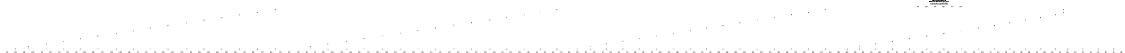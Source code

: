 # Network structure generated by ABC

digraph network {
size = "7.5,10";
center = true;
edge [dir = back];

{
  node [shape = plaintext];
  edge [style = invis];
  LevelTitle1 [label=""];
  LevelTitle2 [label=""];
  Level17 [label = ""];
  Level16 [label = ""];
  Level15 [label = ""];
  Level14 [label = ""];
  Level13 [label = ""];
  Level12 [label = ""];
  Level11 [label = ""];
  Level10 [label = ""];
  Level9 [label = ""];
  Level8 [label = ""];
  Level7 [label = ""];
  Level6 [label = ""];
  Level5 [label = ""];
  Level4 [label = ""];
  Level3 [label = ""];
  Level2 [label = ""];
  Level1 [label = ""];
  Level0 [label = ""];
  LevelTitle1 ->  LevelTitle2 ->  Level17 ->  Level16 ->  Level15 ->  Level14 ->  Level13 ->  Level12 ->  Level11 ->  Level10 ->  Level9 ->  Level8 ->  Level7 ->  Level6 ->  Level5 ->  Level4 ->  Level3 ->  Level2 ->  Level1 ->  Level0;
}

{
  rank = same;
  LevelTitle1;
  title1 [shape=plaintext,
          fontsize=20,
          fontname = "Times-Roman",
          label="Network structure visualized by ABC\nBenchmark \"top\". Time was Thu Oct  8 20:19:06 2020. "
         ];
}

{
  rank = same;
  LevelTitle2;
  title2 [shape=plaintext,
          fontsize=18,
          fontname = "Times-Roman",
          label="The network contains 126 logic nodes and 0 latches.\n"
         ];
}

{
  rank = same;
  Level17;
  Node133 [label = "pv138_3_", shape = invtriangle, color = coral, fillcolor = coral];
  Node134 [label = "pv138_2_", shape = invtriangle, color = coral, fillcolor = coral];
  Node135 [label = "pv138_1_", shape = invtriangle, color = coral, fillcolor = coral];
  Node136 [label = "pv138_0_", shape = invtriangle, color = coral, fillcolor = coral];
  Node137 [label = "pv134_1_", shape = invtriangle, color = coral, fillcolor = coral];
  Node138 [label = "pv134_0_", shape = invtriangle, color = coral, fillcolor = coral];
}

{
  rank = same;
  Level16;
  Node169 [label = "169\n", shape = ellipse];
  Node200 [label = "200\n", shape = ellipse];
  Node231 [label = "231\n", shape = ellipse];
  Node262 [label = "262\n", shape = ellipse];
}

{
  rank = same;
  Level15;
  Node168 [label = "168\n", shape = ellipse];
  Node199 [label = "199\n", shape = ellipse];
  Node230 [label = "230\n", shape = ellipse];
  Node261 [label = "261\n", shape = ellipse];
}

{
  rank = same;
  Level14;
  Node167 [label = "167\n", shape = ellipse];
  Node198 [label = "198\n", shape = ellipse];
  Node229 [label = "229\n", shape = ellipse];
  Node260 [label = "260\n", shape = ellipse];
}

{
  rank = same;
  Level13;
  Node166 [label = "166\n", shape = ellipse];
  Node197 [label = "197\n", shape = ellipse];
  Node228 [label = "228\n", shape = ellipse];
  Node259 [label = "259\n", shape = ellipse];
}

{
  rank = same;
  Level12;
  Node165 [label = "165\n", shape = ellipse];
  Node196 [label = "196\n", shape = ellipse];
  Node227 [label = "227\n", shape = ellipse];
  Node258 [label = "258\n", shape = ellipse];
}

{
  rank = same;
  Level11;
  Node164 [label = "164\n", shape = ellipse];
  Node195 [label = "195\n", shape = ellipse];
  Node226 [label = "226\n", shape = ellipse];
  Node257 [label = "257\n", shape = ellipse];
}

{
  rank = same;
  Level10;
  Node163 [label = "163\n", shape = ellipse];
  Node194 [label = "194\n", shape = ellipse];
  Node225 [label = "225\n", shape = ellipse];
  Node256 [label = "256\n", shape = ellipse];
}

{
  rank = same;
  Level9;
  Node162 [label = "162\n", shape = ellipse];
  Node193 [label = "193\n", shape = ellipse];
  Node224 [label = "224\n", shape = ellipse];
  Node255 [label = "255\n", shape = ellipse];
}

{
  rank = same;
  Level8;
  Node161 [label = "161\n", shape = ellipse];
  Node192 [label = "192\n", shape = ellipse];
  Node223 [label = "223\n", shape = ellipse];
  Node254 [label = "254\n", shape = ellipse];
}

{
  rank = same;
  Level7;
  Node160 [label = "160\n", shape = ellipse];
  Node191 [label = "191\n", shape = ellipse];
  Node222 [label = "222\n", shape = ellipse];
  Node253 [label = "253\n", shape = ellipse];
}

{
  rank = same;
  Level6;
  Node159 [label = "159\n", shape = ellipse];
  Node190 [label = "190\n", shape = ellipse];
  Node221 [label = "221\n", shape = ellipse];
  Node252 [label = "252\n", shape = ellipse];
}

{
  rank = same;
  Level5;
  Node158 [label = "158\n", shape = ellipse];
  Node189 [label = "189\n", shape = ellipse];
  Node220 [label = "220\n", shape = ellipse];
  Node251 [label = "251\n", shape = ellipse];
}

{
  rank = same;
  Level4;
  Node157 [label = "157\n", shape = ellipse];
  Node188 [label = "188\n", shape = ellipse];
  Node219 [label = "219\n", shape = ellipse];
  Node250 [label = "250\n", shape = ellipse];
}

{
  rank = same;
  Level3;
  Node156 [label = "156\n", shape = ellipse];
  Node187 [label = "187\n", shape = ellipse];
  Node218 [label = "218\n", shape = ellipse];
  Node249 [label = "249\n", shape = ellipse];
}

{
  rank = same;
  Level2;
  Node155 [label = "155\n", shape = ellipse];
  Node186 [label = "186\n", shape = ellipse];
  Node217 [label = "217\n", shape = ellipse];
  Node248 [label = "248\n", shape = ellipse];
}

{
  rank = same;
  Level1;
  Node139 [label = "139\n", shape = ellipse];
  Node140 [label = "140\n", shape = ellipse];
  Node141 [label = "141\n", shape = ellipse];
  Node142 [label = "142\n", shape = ellipse];
  Node143 [label = "143\n", shape = ellipse];
  Node144 [label = "144\n", shape = ellipse];
  Node145 [label = "145\n", shape = ellipse];
  Node146 [label = "146\n", shape = ellipse];
  Node147 [label = "147\n", shape = ellipse];
  Node148 [label = "148\n", shape = ellipse];
  Node149 [label = "149\n", shape = ellipse];
  Node150 [label = "150\n", shape = ellipse];
  Node151 [label = "151\n", shape = ellipse];
  Node152 [label = "152\n", shape = ellipse];
  Node153 [label = "153\n", shape = ellipse];
  Node154 [label = "154\n", shape = ellipse];
  Node170 [label = "170\n", shape = ellipse];
  Node171 [label = "171\n", shape = ellipse];
  Node172 [label = "172\n", shape = ellipse];
  Node173 [label = "173\n", shape = ellipse];
  Node174 [label = "174\n", shape = ellipse];
  Node175 [label = "175\n", shape = ellipse];
  Node176 [label = "176\n", shape = ellipse];
  Node177 [label = "177\n", shape = ellipse];
  Node178 [label = "178\n", shape = ellipse];
  Node179 [label = "179\n", shape = ellipse];
  Node180 [label = "180\n", shape = ellipse];
  Node181 [label = "181\n", shape = ellipse];
  Node182 [label = "182\n", shape = ellipse];
  Node183 [label = "183\n", shape = ellipse];
  Node184 [label = "184\n", shape = ellipse];
  Node185 [label = "185\n", shape = ellipse];
  Node201 [label = "201\n", shape = ellipse];
  Node202 [label = "202\n", shape = ellipse];
  Node203 [label = "203\n", shape = ellipse];
  Node204 [label = "204\n", shape = ellipse];
  Node205 [label = "205\n", shape = ellipse];
  Node206 [label = "206\n", shape = ellipse];
  Node207 [label = "207\n", shape = ellipse];
  Node208 [label = "208\n", shape = ellipse];
  Node209 [label = "209\n", shape = ellipse];
  Node210 [label = "210\n", shape = ellipse];
  Node211 [label = "211\n", shape = ellipse];
  Node212 [label = "212\n", shape = ellipse];
  Node213 [label = "213\n", shape = ellipse];
  Node214 [label = "214\n", shape = ellipse];
  Node215 [label = "215\n", shape = ellipse];
  Node216 [label = "216\n", shape = ellipse];
  Node232 [label = "232\n", shape = ellipse];
  Node233 [label = "233\n", shape = ellipse];
  Node234 [label = "234\n", shape = ellipse];
  Node235 [label = "235\n", shape = ellipse];
  Node236 [label = "236\n", shape = ellipse];
  Node237 [label = "237\n", shape = ellipse];
  Node238 [label = "238\n", shape = ellipse];
  Node239 [label = "239\n", shape = ellipse];
  Node240 [label = "240\n", shape = ellipse];
  Node241 [label = "241\n", shape = ellipse];
  Node242 [label = "242\n", shape = ellipse];
  Node243 [label = "243\n", shape = ellipse];
  Node244 [label = "244\n", shape = ellipse];
  Node245 [label = "245\n", shape = ellipse];
  Node246 [label = "246\n", shape = ellipse];
  Node247 [label = "247\n", shape = ellipse];
  Node263 [label = "263\n", shape = ellipse];
  Node264 [label = "264\n", shape = ellipse];
}

{
  rank = same;
  Level0;
  Node1 [label = "pv28_20_", shape = triangle, color = coral, fillcolor = coral];
  Node2 [label = "pv56_12_", shape = triangle, color = coral, fillcolor = coral];
  Node3 [label = "pv56_23_", shape = triangle, color = coral, fillcolor = coral];
  Node4 [label = "pv88_6_", shape = triangle, color = coral, fillcolor = coral];
  Node5 [label = "pv88_19_", shape = triangle, color = coral, fillcolor = coral];
  Node6 [label = "pv120_16_", shape = triangle, color = coral, fillcolor = coral];
  Node7 [label = "pv120_29_", shape = triangle, color = coral, fillcolor = coral];
  Node8 [label = "pv28_10_", shape = triangle, color = coral, fillcolor = coral];
  Node9 [label = "pv56_13_", shape = triangle, color = coral, fillcolor = coral];
  Node10 [label = "pv56_22_", shape = triangle, color = coral, fillcolor = coral];
  Node11 [label = "pv88_7_", shape = triangle, color = coral, fillcolor = coral];
  Node12 [label = "pv88_29_", shape = triangle, color = coral, fillcolor = coral];
  Node13 [label = "pv120_15_", shape = triangle, color = coral, fillcolor = coral];
  Node14 [label = "pv56_14_", shape = triangle, color = coral, fillcolor = coral];
  Node15 [label = "pv56_25_", shape = triangle, color = coral, fillcolor = coral];
  Node16 [label = "pv88_8_", shape = triangle, color = coral, fillcolor = coral];
  Node17 [label = "pv88_17_", shape = triangle, color = coral, fillcolor = coral];
  Node18 [label = "pv88_28_", shape = triangle, color = coral, fillcolor = coral];
  Node19 [label = "pv120_18_", shape = triangle, color = coral, fillcolor = coral];
  Node20 [label = "pv56_15_", shape = triangle, color = coral, fillcolor = coral];
  Node21 [label = "pv56_24_", shape = triangle, color = coral, fillcolor = coral];
  Node22 [label = "pv88_9_", shape = triangle, color = coral, fillcolor = coral];
  Node23 [label = "pv88_18_", shape = triangle, color = coral, fillcolor = coral];
  Node24 [label = "pv88_27_", shape = triangle, color = coral, fillcolor = coral];
  Node25 [label = "pv120_17_", shape = triangle, color = coral, fillcolor = coral];
  Node26 [label = "pv88_2_", shape = triangle, color = coral, fillcolor = coral];
  Node27 [label = "pv88_15_", shape = triangle, color = coral, fillcolor = coral];
  Node28 [label = "pv88_26_", shape = triangle, color = coral, fillcolor = coral];
  Node29 [label = "pv120_12_", shape = triangle, color = coral, fillcolor = coral];
  Node30 [label = "pv88_3_", shape = triangle, color = coral, fillcolor = coral];
  Node31 [label = "pv88_16_", shape = triangle, color = coral, fillcolor = coral];
  Node32 [label = "pv88_25_", shape = triangle, color = coral, fillcolor = coral];
  Node33 [label = "pv120_11_", shape = triangle, color = coral, fillcolor = coral];
  Node34 [label = "pv56_10_", shape = triangle, color = coral, fillcolor = coral];
  Node35 [label = "pv56_21_", shape = triangle, color = coral, fillcolor = coral];
  Node36 [label = "pv88_4_", shape = triangle, color = coral, fillcolor = coral];
  Node37 [label = "pv88_13_", shape = triangle, color = coral, fillcolor = coral];
  Node38 [label = "pv88_24_", shape = triangle, color = coral, fillcolor = coral];
  Node39 [label = "pv120_14_", shape = triangle, color = coral, fillcolor = coral];
  Node40 [label = "pv126_5_", shape = triangle, color = coral, fillcolor = coral];
  Node41 [label = "pv56_11_", shape = triangle, color = coral, fillcolor = coral];
  Node42 [label = "pv56_20_", shape = triangle, color = coral, fillcolor = coral];
  Node43 [label = "pv88_5_", shape = triangle, color = coral, fillcolor = coral];
  Node44 [label = "pv88_14_", shape = triangle, color = coral, fillcolor = coral];
  Node45 [label = "pv88_23_", shape = triangle, color = coral, fillcolor = coral];
  Node46 [label = "pv120_13_", shape = triangle, color = coral, fillcolor = coral];
  Node47 [label = "pv28_8_", shape = triangle, color = coral, fillcolor = coral];
  Node48 [label = "pv56_5_", shape = triangle, color = coral, fillcolor = coral];
  Node49 [label = "pv88_11_", shape = triangle, color = coral, fillcolor = coral];
  Node50 [label = "pv88_22_", shape = triangle, color = coral, fillcolor = coral];
  Node51 [label = "pv120_5_", shape = triangle, color = coral, fillcolor = coral];
  Node52 [label = "pv132_0_", shape = triangle, color = coral, fillcolor = coral];
  Node53 [label = "pv28_9_", shape = triangle, color = coral, fillcolor = coral];
  Node54 [label = "pv56_4_", shape = triangle, color = coral, fillcolor = coral];
  Node55 [label = "pv88_12_", shape = triangle, color = coral, fillcolor = coral];
  Node56 [label = "pv88_21_", shape = triangle, color = coral, fillcolor = coral];
  Node57 [label = "pv120_6_", shape = triangle, color = coral, fillcolor = coral];
  Node58 [label = "pv28_6_", shape = triangle, color = coral, fillcolor = coral];
  Node59 [label = "pv56_7_", shape = triangle, color = coral, fillcolor = coral];
  Node60 [label = "pv88_20_", shape = triangle, color = coral, fillcolor = coral];
  Node61 [label = "pv120_3_", shape = triangle, color = coral, fillcolor = coral];
  Node62 [label = "pv120_10_", shape = triangle, color = coral, fillcolor = coral];
  Node63 [label = "pv28_7_", shape = triangle, color = coral, fillcolor = coral];
  Node64 [label = "pv56_6_", shape = triangle, color = coral, fillcolor = coral];
  Node65 [label = "pv88_10_", shape = triangle, color = coral, fillcolor = coral];
  Node66 [label = "pv120_4_", shape = triangle, color = coral, fillcolor = coral];
  Node67 [label = "pv28_4_", shape = triangle, color = coral, fillcolor = coral];
  Node68 [label = "pv56_9_", shape = triangle, color = coral, fillcolor = coral];
  Node69 [label = "pv120_1_", shape = triangle, color = coral, fillcolor = coral];
  Node70 [label = "pv28_5_", shape = triangle, color = coral, fillcolor = coral];
  Node71 [label = "pv56_8_", shape = triangle, color = coral, fillcolor = coral];
  Node72 [label = "pv120_2_", shape = triangle, color = coral, fillcolor = coral];
  Node73 [label = "pv28_2_", shape = triangle, color = coral, fillcolor = coral];
  Node74 [label = "pv28_3_", shape = triangle, color = coral, fillcolor = coral];
  Node75 [label = "pv120_0_", shape = triangle, color = coral, fillcolor = coral];
  Node76 [label = "pv28_0_", shape = triangle, color = coral, fillcolor = coral];
  Node77 [label = "pv28_1_", shape = triangle, color = coral, fillcolor = coral];
  Node78 [label = "pv132_5_", shape = triangle, color = coral, fillcolor = coral];
  Node79 [label = "pv56_1_", shape = triangle, color = coral, fillcolor = coral];
  Node80 [label = "pv120_9_", shape = triangle, color = coral, fillcolor = coral];
  Node81 [label = "pv120_30_", shape = triangle, color = coral, fillcolor = coral];
  Node82 [label = "pv132_4_", shape = triangle, color = coral, fillcolor = coral];
  Node83 [label = "pv56_0_", shape = triangle, color = coral, fillcolor = coral];
  Node84 [label = "pv88_30_", shape = triangle, color = coral, fillcolor = coral];
  Node85 [label = "pv132_3_", shape = triangle, color = coral, fillcolor = coral];
  Node86 [label = "pv28_19_", shape = triangle, color = coral, fillcolor = coral];
  Node87 [label = "pv56_3_", shape = triangle, color = coral, fillcolor = coral];
  Node88 [label = "pv88_31_", shape = triangle, color = coral, fillcolor = coral];
  Node89 [label = "pv120_7_", shape = triangle, color = coral, fillcolor = coral];
  Node90 [label = "pv132_2_", shape = triangle, color = coral, fillcolor = coral];
  Node91 [label = "pv56_2_", shape = triangle, color = coral, fillcolor = coral];
  Node92 [label = "pv120_8_", shape = triangle, color = coral, fillcolor = coral];
  Node93 [label = "pv120_20_", shape = triangle, color = coral, fillcolor = coral];
  Node94 [label = "pv132_1_", shape = triangle, color = coral, fillcolor = coral];
  Node95 [label = "pv28_17_", shape = triangle, color = coral, fillcolor = coral];
  Node96 [label = "pv120_21_", shape = triangle, color = coral, fillcolor = coral];
  Node97 [label = "pv126_3_", shape = triangle, color = coral, fillcolor = coral];
  Node98 [label = "pv28_18_", shape = triangle, color = coral, fillcolor = coral];
  Node99 [label = "pv28_27_", shape = triangle, color = coral, fillcolor = coral];
  Node100 [label = "pv120_22_", shape = triangle, color = coral, fillcolor = coral];
  Node101 [label = "pv126_4_", shape = triangle, color = coral, fillcolor = coral];
  Node102 [label = "pv28_15_", shape = triangle, color = coral, fillcolor = coral];
  Node103 [label = "pv28_26_", shape = triangle, color = coral, fillcolor = coral];
  Node104 [label = "pv88_0_", shape = triangle, color = coral, fillcolor = coral];
  Node105 [label = "pv120_23_", shape = triangle, color = coral, fillcolor = coral];
  Node106 [label = "pv126_1_", shape = triangle, color = coral, fillcolor = coral];
  Node107 [label = "pv28_16_", shape = triangle, color = coral, fillcolor = coral];
  Node108 [label = "pv28_25_", shape = triangle, color = coral, fillcolor = coral];
  Node109 [label = "pv88_1_", shape = triangle, color = coral, fillcolor = coral];
  Node110 [label = "pv120_24_", shape = triangle, color = coral, fillcolor = coral];
  Node111 [label = "pv120_31_", shape = triangle, color = coral, fillcolor = coral];
  Node112 [label = "pv126_2_", shape = triangle, color = coral, fillcolor = coral];
  Node113 [label = "pv28_13_", shape = triangle, color = coral, fillcolor = coral];
  Node114 [label = "pv28_24_", shape = triangle, color = coral, fillcolor = coral];
  Node115 [label = "pv56_16_", shape = triangle, color = coral, fillcolor = coral];
  Node116 [label = "pv56_27_", shape = triangle, color = coral, fillcolor = coral];
  Node117 [label = "pv120_25_", shape = triangle, color = coral, fillcolor = coral];
  Node118 [label = "pv28_14_", shape = triangle, color = coral, fillcolor = coral];
  Node119 [label = "pv28_23_", shape = triangle, color = coral, fillcolor = coral];
  Node120 [label = "pv56_17_", shape = triangle, color = coral, fillcolor = coral];
  Node121 [label = "pv56_26_", shape = triangle, color = coral, fillcolor = coral];
  Node122 [label = "pv120_19_", shape = triangle, color = coral, fillcolor = coral];
  Node123 [label = "pv120_26_", shape = triangle, color = coral, fillcolor = coral];
  Node124 [label = "pv126_0_", shape = triangle, color = coral, fillcolor = coral];
  Node125 [label = "pv28_11_", shape = triangle, color = coral, fillcolor = coral];
  Node126 [label = "pv28_22_", shape = triangle, color = coral, fillcolor = coral];
  Node127 [label = "pv56_18_", shape = triangle, color = coral, fillcolor = coral];
  Node128 [label = "pv120_27_", shape = triangle, color = coral, fillcolor = coral];
  Node129 [label = "pv28_12_", shape = triangle, color = coral, fillcolor = coral];
  Node130 [label = "pv28_21_", shape = triangle, color = coral, fillcolor = coral];
  Node131 [label = "pv56_19_", shape = triangle, color = coral, fillcolor = coral];
  Node132 [label = "pv120_28_", shape = triangle, color = coral, fillcolor = coral];
}

title1 -> title2 [style = invis];
title2 -> Node133 [style = invis];
title2 -> Node134 [style = invis];
title2 -> Node135 [style = invis];
title2 -> Node136 [style = invis];
title2 -> Node137 [style = invis];
title2 -> Node138 [style = invis];
Node133 -> Node134 [style = invis];
Node134 -> Node135 [style = invis];
Node135 -> Node136 [style = invis];
Node136 -> Node137 [style = invis];
Node137 -> Node138 [style = invis];
Node133 -> Node169 [style = solid];
Node134 -> Node200 [style = solid];
Node135 -> Node231 [style = solid];
Node136 -> Node262 [style = solid];
Node137 -> Node263 [style = solid];
Node138 -> Node264 [style = solid];
Node139 -> Node85 [style = solid];
Node139 -> Node97 [style = solid];
Node140 -> Node32 [style = solid];
Node140 -> Node117 [style = solid];
Node141 -> Node82 [style = solid];
Node141 -> Node101 [style = solid];
Node142 -> Node90 [style = solid];
Node142 -> Node112 [style = solid];
Node143 -> Node40 [style = solid];
Node143 -> Node78 [style = solid];
Node144 -> Node88 [style = solid];
Node144 -> Node111 [style = solid];
Node145 -> Node81 [style = solid];
Node145 -> Node84 [style = solid];
Node146 -> Node52 [style = solid];
Node146 -> Node124 [style = solid];
Node147 -> Node94 [style = solid];
Node147 -> Node106 [style = solid];
Node148 -> Node24 [style = solid];
Node148 -> Node128 [style = solid];
Node149 -> Node7 [style = solid];
Node149 -> Node12 [style = solid];
Node150 -> Node28 [style = solid];
Node150 -> Node123 [style = solid];
Node151 -> Node45 [style = solid];
Node151 -> Node105 [style = solid];
Node152 -> Node18 [style = solid];
Node152 -> Node132 [style = solid];
Node153 -> Node38 [style = solid];
Node153 -> Node110 [style = solid];
Node154 -> Node50 [style = solid];
Node154 -> Node100 [style = solid];
Node155 -> Node139 [style = solid];
Node155 -> Node140 [style = solid];
Node156 -> Node141 [style = solid];
Node156 -> Node155 [style = solid];
Node157 -> Node142 [style = solid];
Node157 -> Node156 [style = solid];
Node158 -> Node143 [style = solid];
Node158 -> Node157 [style = solid];
Node159 -> Node144 [style = solid];
Node159 -> Node158 [style = solid];
Node160 -> Node145 [style = solid];
Node160 -> Node159 [style = solid];
Node161 -> Node146 [style = solid];
Node161 -> Node160 [style = solid];
Node162 -> Node147 [style = solid];
Node162 -> Node161 [style = solid];
Node163 -> Node148 [style = solid];
Node163 -> Node162 [style = solid];
Node164 -> Node149 [style = solid];
Node164 -> Node163 [style = solid];
Node165 -> Node150 [style = solid];
Node165 -> Node164 [style = solid];
Node166 -> Node151 [style = solid];
Node166 -> Node165 [style = solid];
Node167 -> Node152 [style = solid];
Node167 -> Node166 [style = solid];
Node168 -> Node153 [style = solid];
Node168 -> Node167 [style = solid];
Node169 -> Node154 [style = solid];
Node169 -> Node168 [style = solid];
Node170 -> Node5 [style = solid];
Node170 -> Node122 [style = solid];
Node171 -> Node22 [style = solid];
Node171 -> Node80 [style = solid];
Node172 -> Node60 [style = solid];
Node172 -> Node93 [style = solid];
Node173 -> Node19 [style = solid];
Node173 -> Node23 [style = solid];
Node174 -> Node56 [style = solid];
Node174 -> Node96 [style = solid];
Node175 -> Node13 [style = solid];
Node175 -> Node27 [style = solid];
Node176 -> Node39 [style = solid];
Node176 -> Node44 [style = solid];
Node177 -> Node6 [style = solid];
Node177 -> Node31 [style = solid];
Node178 -> Node17 [style = solid];
Node178 -> Node25 [style = solid];
Node179 -> Node33 [style = solid];
Node179 -> Node49 [style = solid];
Node180 -> Node37 [style = solid];
Node180 -> Node46 [style = solid];
Node181 -> Node62 [style = solid];
Node181 -> Node65 [style = solid];
Node182 -> Node11 [style = solid];
Node182 -> Node89 [style = solid];
Node183 -> Node29 [style = solid];
Node183 -> Node55 [style = solid];
Node184 -> Node16 [style = solid];
Node184 -> Node92 [style = solid];
Node185 -> Node4 [style = solid];
Node185 -> Node57 [style = solid];
Node186 -> Node170 [style = solid];
Node186 -> Node171 [style = solid];
Node187 -> Node172 [style = solid];
Node187 -> Node186 [style = solid];
Node188 -> Node173 [style = solid];
Node188 -> Node187 [style = solid];
Node189 -> Node174 [style = solid];
Node189 -> Node188 [style = solid];
Node190 -> Node175 [style = solid];
Node190 -> Node189 [style = solid];
Node191 -> Node176 [style = solid];
Node191 -> Node190 [style = solid];
Node192 -> Node177 [style = solid];
Node192 -> Node191 [style = solid];
Node193 -> Node178 [style = solid];
Node193 -> Node192 [style = solid];
Node194 -> Node179 [style = solid];
Node194 -> Node193 [style = solid];
Node195 -> Node180 [style = solid];
Node195 -> Node194 [style = solid];
Node196 -> Node181 [style = solid];
Node196 -> Node195 [style = solid];
Node197 -> Node182 [style = solid];
Node197 -> Node196 [style = solid];
Node198 -> Node183 [style = solid];
Node198 -> Node197 [style = solid];
Node199 -> Node184 [style = solid];
Node199 -> Node198 [style = solid];
Node200 -> Node185 [style = solid];
Node200 -> Node199 [style = solid];
Node201 -> Node30 [style = solid];
Node201 -> Node61 [style = solid];
Node202 -> Node35 [style = solid];
Node202 -> Node130 [style = solid];
Node203 -> Node36 [style = solid];
Node203 -> Node66 [style = solid];
Node204 -> Node26 [style = solid];
Node204 -> Node72 [style = solid];
Node205 -> Node43 [style = solid];
Node205 -> Node51 [style = solid];
Node206 -> Node99 [style = solid];
Node206 -> Node116 [style = solid];
Node207 -> Node103 [style = solid];
Node207 -> Node121 [style = solid];
Node208 -> Node75 [style = solid];
Node208 -> Node104 [style = solid];
Node209 -> Node69 [style = solid];
Node209 -> Node109 [style = solid];
Node210 -> Node3 [style = solid];
Node210 -> Node119 [style = solid];
Node211 -> Node15 [style = solid];
Node211 -> Node108 [style = solid];
Node212 -> Node10 [style = solid];
Node212 -> Node126 [style = solid];
Node213 -> Node86 [style = solid];
Node213 -> Node131 [style = solid];
Node214 -> Node21 [style = solid];
Node214 -> Node114 [style = solid];
Node215 -> Node1 [style = solid];
Node215 -> Node42 [style = solid];
Node216 -> Node98 [style = solid];
Node216 -> Node127 [style = solid];
Node217 -> Node201 [style = solid];
Node217 -> Node202 [style = solid];
Node218 -> Node203 [style = solid];
Node218 -> Node217 [style = solid];
Node219 -> Node204 [style = solid];
Node219 -> Node218 [style = solid];
Node220 -> Node205 [style = solid];
Node220 -> Node219 [style = solid];
Node221 -> Node206 [style = solid];
Node221 -> Node220 [style = solid];
Node222 -> Node207 [style = solid];
Node222 -> Node221 [style = solid];
Node223 -> Node208 [style = solid];
Node223 -> Node222 [style = solid];
Node224 -> Node209 [style = solid];
Node224 -> Node223 [style = solid];
Node225 -> Node210 [style = solid];
Node225 -> Node224 [style = solid];
Node226 -> Node211 [style = solid];
Node226 -> Node225 [style = solid];
Node227 -> Node212 [style = solid];
Node227 -> Node226 [style = solid];
Node228 -> Node213 [style = solid];
Node228 -> Node227 [style = solid];
Node229 -> Node214 [style = solid];
Node229 -> Node228 [style = solid];
Node230 -> Node215 [style = solid];
Node230 -> Node229 [style = solid];
Node231 -> Node216 [style = solid];
Node231 -> Node230 [style = solid];
Node232 -> Node20 [style = solid];
Node232 -> Node102 [style = solid];
Node233 -> Node48 [style = solid];
Node233 -> Node70 [style = solid];
Node234 -> Node107 [style = solid];
Node234 -> Node115 [style = solid];
Node235 -> Node14 [style = solid];
Node235 -> Node118 [style = solid];
Node236 -> Node95 [style = solid];
Node236 -> Node120 [style = solid];
Node237 -> Node41 [style = solid];
Node237 -> Node125 [style = solid];
Node238 -> Node8 [style = solid];
Node238 -> Node34 [style = solid];
Node239 -> Node2 [style = solid];
Node239 -> Node129 [style = solid];
Node240 -> Node9 [style = solid];
Node240 -> Node113 [style = solid];
Node241 -> Node59 [style = solid];
Node241 -> Node63 [style = solid];
Node242 -> Node53 [style = solid];
Node242 -> Node68 [style = solid];
Node243 -> Node58 [style = solid];
Node243 -> Node64 [style = solid];
Node244 -> Node74 [style = solid];
Node244 -> Node87 [style = solid];
Node245 -> Node47 [style = solid];
Node245 -> Node71 [style = solid];
Node246 -> Node54 [style = solid];
Node246 -> Node67 [style = solid];
Node247 -> Node73 [style = solid];
Node247 -> Node91 [style = solid];
Node248 -> Node232 [style = solid];
Node248 -> Node233 [style = solid];
Node249 -> Node234 [style = solid];
Node249 -> Node248 [style = solid];
Node250 -> Node235 [style = solid];
Node250 -> Node249 [style = solid];
Node251 -> Node236 [style = solid];
Node251 -> Node250 [style = solid];
Node252 -> Node237 [style = solid];
Node252 -> Node251 [style = solid];
Node253 -> Node238 [style = solid];
Node253 -> Node252 [style = solid];
Node254 -> Node239 [style = solid];
Node254 -> Node253 [style = solid];
Node255 -> Node240 [style = solid];
Node255 -> Node254 [style = solid];
Node256 -> Node241 [style = solid];
Node256 -> Node255 [style = solid];
Node257 -> Node242 [style = solid];
Node257 -> Node256 [style = solid];
Node258 -> Node243 [style = solid];
Node258 -> Node257 [style = solid];
Node259 -> Node244 [style = solid];
Node259 -> Node258 [style = solid];
Node260 -> Node245 [style = solid];
Node260 -> Node259 [style = solid];
Node261 -> Node246 [style = solid];
Node261 -> Node260 [style = solid];
Node262 -> Node247 [style = solid];
Node262 -> Node261 [style = solid];
Node263 -> Node77 [style = solid];
Node263 -> Node79 [style = solid];
Node264 -> Node76 [style = solid];
Node264 -> Node83 [style = solid];
}

